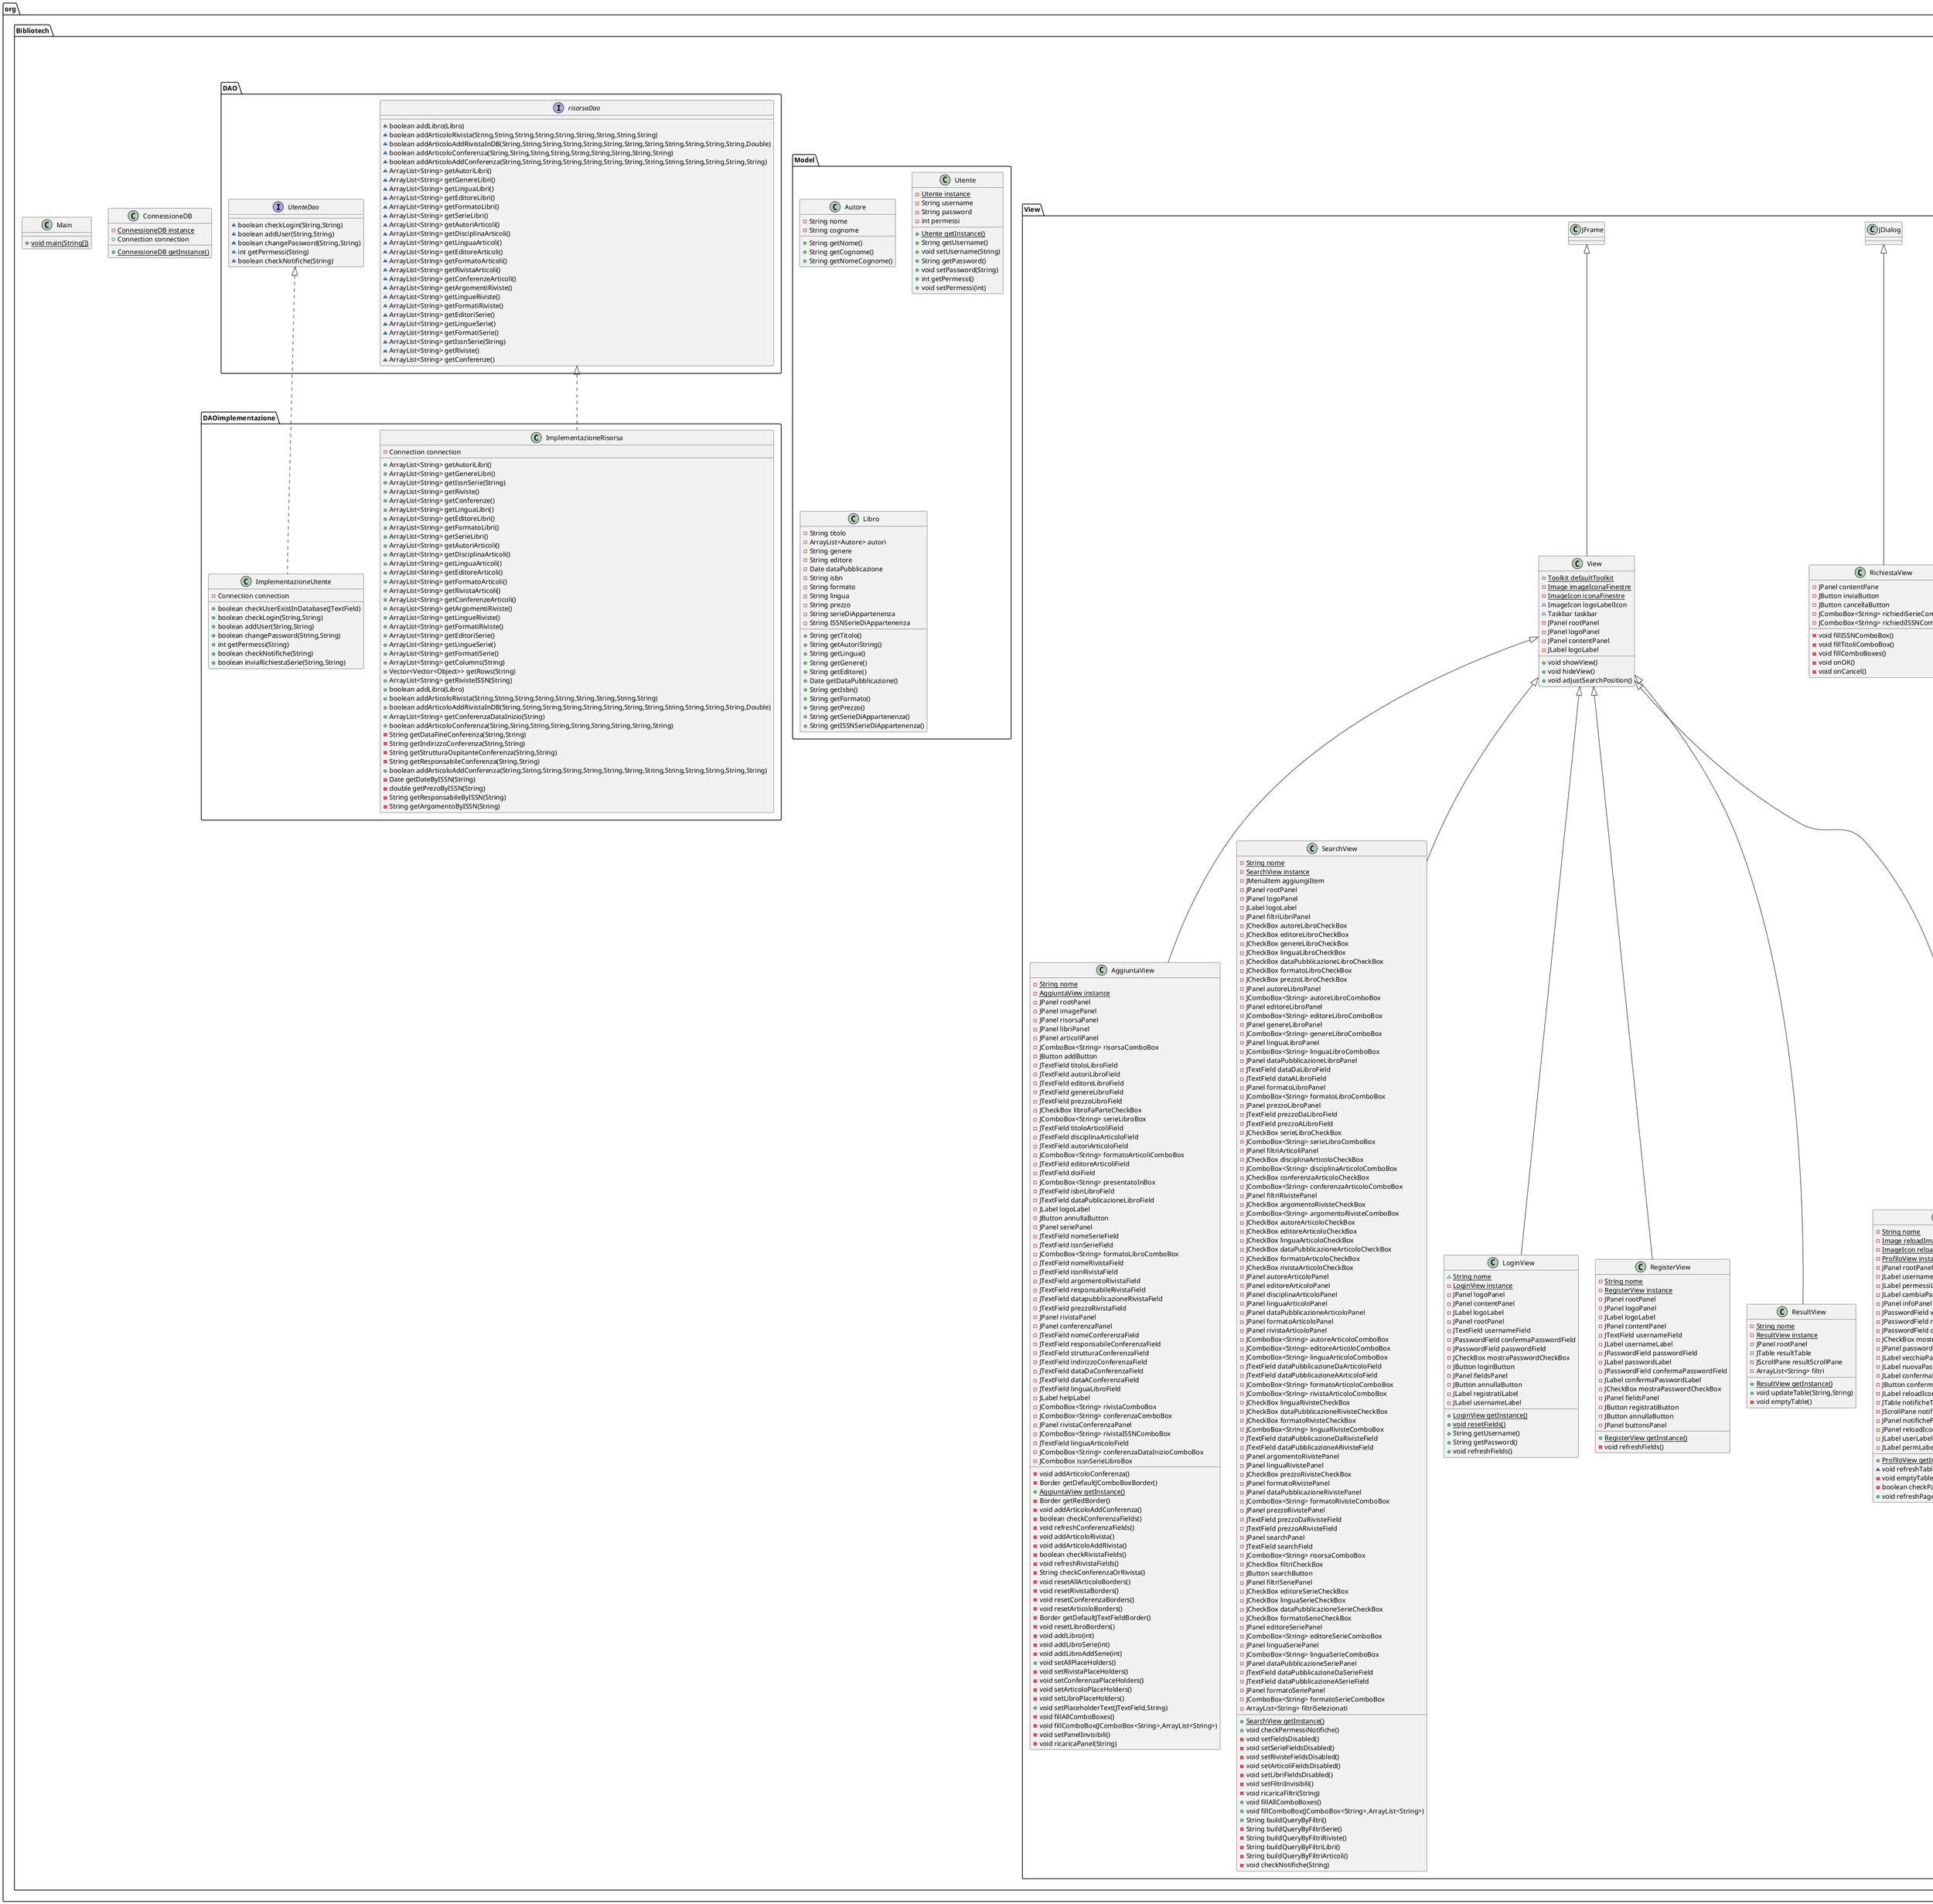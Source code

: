 @startuml
class org.Bibliotech.ConnessioneDB {
- {static} ConnessioneDB instance
+ Connection connection
+ {static} ConnessioneDB getInstance()
}
class org.Bibliotech.Controller.Controller {
- {static} Controller instance
+ {static} Controller getInstance()
+ void switchView(View,View)
}
class org.Bibliotech.Controller.UtenteController {
- {static} UtenteController instance
- ImplementazioneUtente utente
+ {static} UtenteController getInstance()
+ void registraUtente(String,String)
+ boolean loginUtente(String,String)
+ boolean checkUserExistInDatabase(JTextField)
+ boolean cambiaPassword(String,String,String)
+ int getPermessi(String)
+ boolean checkNotifiche(String)
+ boolean inviaRichiestaSerie(String,String)
}
class org.Bibliotech.Controller.LoginController {
- {static} LoginController instance
+ {static} LoginController getInstance()
+ void login(JTextField,JPasswordField)
- void changeLoginFieldsColor(JTextField,JPasswordField)
+ void logout()
}
class org.Bibliotech.View.AggiuntaView {
- {static} String nome
- {static} AggiuntaView instance
- JPanel rootPanel
- JPanel imagePanel
- JPanel risorsaPanel
- JPanel libriPanel
- JPanel articoliPanel
- JComboBox<String> risorsaComboBox
- JButton addButton
- JTextField titoloLibroField
- JTextField autoriLibroField
- JTextField editoreLibroField
- JTextField genereLibroField
- JTextField prezzoLibroField
- JCheckBox libroFaParteCheckBox
- JComboBox<String> serieLibroBox
- JTextField titoloArticoliField
- JTextField disciplinaArticoloField
- JTextField autoriArticoloField
- JComboBox<String> formatoArticoliComboBox
- JTextField editoreArticoliField
- JTextField doiField
- JComboBox<String> presentatoInBox
- JTextField isbnLibroField
- JTextField dataPublicazioneLibroField
- JLabel logoLabel
- JButton annullaButton
- JPanel seriePanel
- JTextField nomeSerieField
- JTextField issnSerieField
- JComboBox<String> formatoLibroComboBox
- JTextField nomeRivistaField
- JTextField issnRivistaField
- JTextField argomentoRivistaField
- JTextField responsabileRivistaField
- JTextField datapubblicazioneRivistaField
- JTextField prezzoRivistaField
- JPanel rivistaPanel
- JPanel conferenzaPanel
- JTextField nomeConferenzaField
- JTextField responsabileConferenzaField
- JTextField strutturaConferenzaField
- JTextField indirizzoConferenzaField
- JTextField dataDaConferenzaField
- JTextField dataAConferenzaField
- JTextField linguaLibroField
- JLabel helpLabel
- JComboBox<String> rivistaComboBox
- JComboBox<String> conferenzaComboBox
- JPanel rivistaConferenzaPanel
- JComboBox<String> rivistaISSNComboBox
- JTextField linguaArticoloField
- JComboBox<String> conferenzaDataInizioComboBox
- JComboBox issnSerieLibroBox
- void addArticoloConferenza()
- Border getDefaultJComboBoxBorder()
+ {static} AggiuntaView getInstance()
- Border getRedBorder()
- void addArticoloAddConferenza()
- boolean checkConferenzaFields()
- void refreshConferenzaFields()
- void addArticoloRivista()
- void addArticoloAddRivista()
- boolean checkRivistaFields()
- void refreshRivistaFields()
- String checkConferenzaOrRivista()
- void resetAllArticoloBorders()
- void resetRivistaBorders()
- void resetConferenzaBorders()
- void resetArticoloBorders()
- Border getDefaultJTextFieldBorder()
- void resetLibroBorders()
- void addLibro(int)
- void addLibroSerie(int)
- void addLibroAddSerie(int)
+ void setAllPlaceHolders()
- void setRivistaPlaceHolders()
- void setConferenzaPlaceHolders()
- void setArticoloPlaceHolders()
- void setLibroPlaceHolders()
+ void setPlaceholderText(JTextField,String)
- void fillAllComboBoxes()
- void fillComboBox(JComboBox<String>,ArrayList<String>)
- void setPanelInvisibili()
- void ricaricaPanel(String)
}
class org.Bibliotech.Model.Autore {
- String nome
- String cognome
+ String getNome()
+ String getCognome()
+ String getNomeCognome()
}
class org.Bibliotech.View.SearchView {
- {static} String nome
- {static} SearchView instance
- JMenuItem aggiungiItem
- JPanel rootPanel
- JPanel logoPanel
- JLabel logoLabel
- JPanel filtriLibriPanel
- JCheckBox autoreLibroCheckBox
- JCheckBox editoreLibroCheckBox
- JCheckBox genereLibroCheckBox
- JCheckBox linguaLibroCheckBox
- JCheckBox dataPubblicazioneLibroCheckBox
- JCheckBox formatoLibroCheckBox
- JCheckBox prezzoLibroCheckBox
- JPanel autoreLibroPanel
- JComboBox<String> autoreLibroComboBox
- JPanel editoreLibroPanel
- JComboBox<String> editoreLibroComboBox
- JPanel genereLibroPanel
- JComboBox<String> genereLibroComboBox
- JPanel linguaLibroPanel
- JComboBox<String> linguaLibroComboBox
- JPanel dataPubblicazioneLibroPanel
- JTextField dataDaLibroField
- JTextField dataALibroField
- JPanel formatoLibroPanel
- JComboBox<String> formatoLibroComboBox
- JPanel prezzoLibroPanel
- JTextField prezzoDaLibroField
- JTextField prezzoALibroField
- JCheckBox serieLibroCheckBox
- JComboBox<String> serieLibroComboBox
- JPanel filtriArticoliPanel
- JCheckBox disciplinaArticoloCheckBox
- JComboBox<String> disciplinaArticoloComboBox
- JCheckBox conferenzaArticoloCheckBox
- JComboBox<String> conferenzaArticoloComboBox
- JPanel filtriRivistePanel
- JCheckBox argomentoRivisteCheckBox
- JComboBox<String> argomentoRivisteComboBox
- JCheckBox autoreArticoloCheckBox
- JCheckBox editoreArticoloCheckBox
- JCheckBox linguaArticoloCheckBox
- JCheckBox dataPubblicazioneArticoloCheckBox
- JCheckBox formatoArticoloCheckBox
- JCheckBox rivistaArticoloCheckBox
- JPanel autoreArticoloPanel
- JPanel editoreArticoloPanel
- JPanel disciplinaArticoloPanel
- JPanel linguaArticoloPanel
- JPanel dataPubblicazioneArticoloPanel
- JPanel formatoArticoloPanel
- JPanel rivistaArticoloPanel
- JComboBox<String> autoreArticoloComboBox
- JComboBox<String> editoreArticoloComboBox
- JComboBox<String> linguaArticoloComboBox
- JTextField dataPubblicazioneDaArticoloField
- JTextField dataPubblicazioneAArticoloField
- JComboBox<String> formatoArticoloComboBox
- JComboBox<String> rivistaArticoloComboBox
- JCheckBox linguaRivisteCheckBox
- JCheckBox dataPubblicazioneRivisteCheckBox
- JCheckBox formatoRivisteCheckBox
- JComboBox<String> linguaRivisteComboBox
- JTextField dataPubblicazioneDaRivisteField
- JTextField dataPubblicazioneARivisteField
- JPanel argomentoRivistePanel
- JPanel linguaRivistePanel
- JCheckBox prezzoRivisteCheckBox
- JPanel formatoRivistePanel
- JPanel dataPubblicazioneRivistePanel
- JComboBox<String> formatoRivisteComboBox
- JPanel prezzoRivistePanel
- JTextField prezzoDaRivisteField
- JTextField prezzoARivisteField
- JPanel searchPanel
- JTextField searchField
- JComboBox<String> risorsaComboBox
- JCheckBox filtriCheckBox
- JButton searchButton
- JPanel filtriSeriePanel
- JCheckBox editoreSerieCheckBox
- JCheckBox linguaSerieCheckBox
- JCheckBox dataPubblicazioneSerieCheckBox
- JCheckBox formatoSerieCheckBox
- JPanel editoreSeriePanel
- JComboBox<String> editoreSerieComboBox
- JPanel linguaSeriePanel
- JComboBox<String> linguaSerieComboBox
- JPanel dataPubblicazioneSeriePanel
- JTextField dataPubblicazioneDaSerieField
- JTextField dataPubblicazioneASerieField
- JPanel formatoSeriePanel
- JComboBox<String> formatoSerieComboBox
- ArrayList<String> filtriSelezionati
+ {static} SearchView getInstance()
+ void checkPermessiNotifiche()
- void setFieldsDisabled()
- void setSerieFieldsDisabled()
- void setRivisteFieldsDisabled()
- void setArticoliFieldsDisabled()
- void setLibriFieldsDisabled()
- void setFiltriInvisibili()
- void ricaricaFiltri(String)
+ void fillAllComboBoxes()
+ void fillComboBox(JComboBox<String>,ArrayList<String>)
+ String buildQueryByFiltri()
- String buildQueryByFiltriSerie()
- String buildQueryByFiltriRiviste()
- String buildQueryByFiltriLibri()
- String buildQueryByFiltriArticoli()
- void checkNotifiche(String)
}
class org.Bibliotech.DAOimplementazione.ImplementazioneRisorsa {
- Connection connection
+ ArrayList<String> getAutoriLibri()
+ ArrayList<String> getGenereLibri()
+ ArrayList<String> getIssnSerie(String)
+ ArrayList<String> getRiviste()
+ ArrayList<String> getConferenze()
+ ArrayList<String> getLinguaLibri()
+ ArrayList<String> getEditoreLibri()
+ ArrayList<String> getFormatoLibri()
+ ArrayList<String> getSerieLibri()
+ ArrayList<String> getAutoriArticoli()
+ ArrayList<String> getDisciplinaArticoli()
+ ArrayList<String> getLinguaArticoli()
+ ArrayList<String> getEditoreArticoli()
+ ArrayList<String> getFormatoArticoli()
+ ArrayList<String> getRivistaArticoli()
+ ArrayList<String> getConferenzeArticoli()
+ ArrayList<String> getArgomentiRiviste()
+ ArrayList<String> getLingueRiviste()
+ ArrayList<String> getFormatiRiviste()
+ ArrayList<String> getEditoriSerie()
+ ArrayList<String> getLingueSerie()
+ ArrayList<String> getFormatiSerie()
+ ArrayList<String> getColumns(String)
+ Vector<Vector<Object>> getRows(String)
+ ArrayList<String> getRivisteISSN(String)
+ boolean addLibro(Libro)
+ boolean addArticoloRivista(String,String,String,String,String,String,String,String,String)
+ boolean addArticoloAddRivistaInDB(String,String,String,String,String,String,String,String,String,String,String,String,Double)
+ ArrayList<String> getConferenzaDataInizio(String)
+ boolean addArticoloConferenza(String,String,String,String,String,String,String,String,String)
- String getDataFineConferenza(String,String)
- String getIndirizzoConferenza(String,String)
- String getStrutturaOspitanteConferenza(String,String)
- String getResponsabileConferenza(String,String)
+ boolean addArticoloAddConferenza(String,String,String,String,String,String,String,String,String,String,String,String,String)
- Date getDateByISSN(String)
- double getPrezoByISSN(String)
- String getResponsabileByISSN(String)
- String getArgomentoByISSN(String)
}
interface org.Bibliotech.DAO.UtenteDao {
~ boolean checkLogin(String,String)
~ boolean addUser(String,String)
~ boolean changePassword(String,String)
~ int getPermessi(String)
~ boolean checkNotifiche(String)
}
class org.Bibliotech.Model.Utente {
- {static} Utente instance
- String username
- String password
- int permessi
+ {static} Utente getInstance()
+ String getUsername()
+ void setUsername(String)
+ String getPassword()
+ void setPassword(String)
+ int getPermessi()
+ void setPermessi(int)
}
class org.Bibliotech.View.LoginView {
~ {static} String nome
- {static} LoginView instance
- JPanel logoPanel
- JPanel contentPanel
- JLabel logoLabel
- JPanel rootPanel
- JTextField usernameField
- JPasswordField confermaPasswordField
- JPasswordField passwordField
- JCheckBox mostraPasswordCheckBox
- JButton loginButton
- JPanel fieldsPanel
- JButton annullaButton
- JLabel registratiLabel
- JLabel usernameLabel
+ {static} LoginView getInstance()
+ {static} void resetFields()
+ String getUsername()
+ String getPassword()
+ void refreshFields()
}
class org.Bibliotech.View.RichiestaView {
- JPanel contentPane
- JButton inviaButton
- JButton cancellaButton
- JComboBox<String> richiediSerieComboBox
- JComboBox<String> richiediISSNComboBox
- void fillISSNComboBox()
- void fillTitoliComboBox()
- void fillComboBoxes()
- void onOK()
- void onCancel()
}
class org.Bibliotech.Controller.RegisterController {
+ {static} RegisterController instance
+ {static} RegisterController getInstance()
+ boolean register(JTextField,JPasswordField,JPasswordField)
- boolean checkRegisterPasswordMatch(JPasswordField,JPasswordField)
- boolean checkRegisterFields(JTextField,JPasswordField,JPasswordField)
}
class org.Bibliotech.View.View {
~ {static} Toolkit defaultToolkit
- {static} Image imageIconaFinestre
- {static} ImageIcon iconaFinestre
~ ImageIcon logoLabelIcon
~ Taskbar taskbar
- JPanel rootPanel
- JPanel logoPanel
- JPanel contentPanel
- JLabel logoLabel
+ void showView()
+ void hideView()
+ void adjustSearchPosition()
}
class org.Bibliotech.Controller.RisorsaController {
- {static} RisorsaController instance
~ ImplementazioneRisorsa filtri
+ {static} RisorsaController getInstance()
+ ArrayList<String> leggiAutoriLibri()
+ ArrayList<String> leggiGeneriLibri()
+ ArrayList<String> leggiEditoriLibri()
+ ArrayList<String> leggiFormatiLibri()
+ ArrayList<String> leggiLingueLibri()
+ ArrayList<String> leggiSerieLibri()
+ ArrayList<String> leggiAutoriArticoli()
+ ArrayList<String> leggiDisciplineArticoli()
+ ArrayList<String> leggiEditoriArticoli()
+ ArrayList<String> leggiFormatiArticoli()
+ ArrayList<String> leggiLingueArticoli()
+ ArrayList<String> leggiRivisteArticoli()
+ ArrayList<String> leggiConferenzeArticoli()
+ ArrayList<String> leggiArgomentiRiviste()
+ ArrayList<String> leggiLingueRiviste()
+ ArrayList<String> leggiFormatiRiviste()
+ ArrayList<String> leggiEditoriSerie()
+ ArrayList<String> leggiLingueSerie()
+ ArrayList<String> leggiFormatiSerie()
+ ArrayList<String> getIssnSerie(String)
+ ArrayList<String> getColumns(String)
+ Vector<Vector<Object>> getRows(String)
+ ArrayList<String> leggiRiviste()
+ ArrayList<String> leggiRivisteISSN(String)
+ ArrayList<String> leggiConferenze()
+ boolean addArticoloAddRivistaInDB(String,String,String,String,String,String,String,String,String,String,String,String,Double)
+ boolean addArticoloRivista(String,String,String,String,String,String,String,String,String)
+ boolean addArticoloAddConferenza(String,String,String,String,String,String,String,String,String,String,String,String,String)
+ boolean addArticoloConferenza(String,String,String,String,String,String,String,String,String)
+ ArrayList<String> getConferenzaDataInizio(String)
+ void addLibroInDB(String,String,String,String,String,String,String,String,String,String,String)
- ArrayList<Autore> autoriStringToArrayList(String,int)
}
class org.Bibliotech.Main {
+ {static} void main(String[])
}
class org.Bibliotech.View.RegisterView {
- {static} String nome
- {static} RegisterView instance
- JPanel rootPanel
- JPanel logoPanel
- JLabel logoLabel
- JPanel contentPanel
- JTextField usernameField
- JLabel usernameLabel
- JPasswordField passwordField
- JLabel passwordLabel
- JPasswordField confermaPasswordField
- JLabel confermaPasswordLabel
- JCheckBox mostraPasswordCheckBox
- JPanel fieldsPanel
- JButton registratiButton
- JButton annullaButton
- JPanel buttonsPanel
+ {static} RegisterView getInstance()
- void refreshFields()
}
class org.Bibliotech.Model.Libro {
- String titolo
- ArrayList<Autore> autori
- String genere
- String editore
- Date dataPubblicazione
- String isbn
- String formato
- String lingua
- String prezzo
- String serieDiAppartenenza
- String ISSNSerieDiAppartenenza
+ String getTitolo()
+ String getAutoriString()
+ String getLingua()
+ String getGenere()
+ String getEditore()
+ Date getDataPubblicazione()
+ String getIsbn()
+ String getFormato()
+ String getPrezzo()
+ String getSerieDiAppartenenza()
+ String getISSNSerieDiAppartenenza()
}
class org.Bibliotech.DAOimplementazione.ImplementazioneUtente {
- Connection connection
+ boolean checkUserExistInDatabase(JTextField)
+ boolean checkLogin(String,String)
+ boolean addUser(String,String)
+ boolean changePassword(String,String)
+ int getPermessi(String)
+ boolean checkNotifiche(String)
+ boolean inviaRichiestaSerie(String,String)
}
interface org.Bibliotech.DAO.risorsaDao {
~ boolean addLibro(Libro)
~ boolean addArticoloRivista(String,String,String,String,String,String,String,String,String)
~ boolean addArticoloAddRivistaInDB(String,String,String,String,String,String,String,String,String,String,String,String,Double)
~ boolean addArticoloConferenza(String,String,String,String,String,String,String,String,String)
~ boolean addArticoloAddConferenza(String,String,String,String,String,String,String,String,String,String,String,String,String)
~ ArrayList<String> getAutoriLibri()
~ ArrayList<String> getGenereLibri()
~ ArrayList<String> getLinguaLibri()
~ ArrayList<String> getEditoreLibri()
~ ArrayList<String> getFormatoLibri()
~ ArrayList<String> getSerieLibri()
~ ArrayList<String> getAutoriArticoli()
~ ArrayList<String> getDisciplinaArticoli()
~ ArrayList<String> getLinguaArticoli()
~ ArrayList<String> getEditoreArticoli()
~ ArrayList<String> getFormatoArticoli()
~ ArrayList<String> getRivistaArticoli()
~ ArrayList<String> getConferenzeArticoli()
~ ArrayList<String> getArgomentiRiviste()
~ ArrayList<String> getLingueRiviste()
~ ArrayList<String> getFormatiRiviste()
~ ArrayList<String> getEditoriSerie()
~ ArrayList<String> getLingueSerie()
~ ArrayList<String> getFormatiSerie()
~ ArrayList<String> getIssnSerie(String)
~ ArrayList<String> getRiviste()
~ ArrayList<String> getConferenze()
}
class org.Bibliotech.View.ResultView {
- {static} String nome
- {static} ResultView instance
- JPanel rootPanel
- JTable resultTable
- JScrollPane resultScrollPane
- ArrayList<String> filtri
+ {static} ResultView getInstance()
+ void updateTable(String,String)
- void emptyTable()
}
class org.Bibliotech.View.ProfiloView {
- {static} String nome
- {static} Image reloadImage
- {static} ImageIcon reloadIconImageIcon
- {static} ProfiloView instance
- JPanel rootPanel
- JLabel usernameLabel
- JLabel permessiLabel
- JLabel cambiaPasswordLabel
- JPanel infoPanel
- JPasswordField vecchiaPasswordField
- JPasswordField nuovaPasswordField
- JPasswordField confermaPasswordField
- JCheckBox mostraPasswordCheckBox
- JPanel passwordPanel
- JLabel vecchiaPasswordLabel
- JLabel nuovaPasswordLabel
- JLabel confermaPassordLabel
- JButton confermaButton
- JLabel reloadIcon
- JTable notificheTable
- JScrollPane notificheScrollPanel
- JPanel notifichePanel
- JPanel reloadIconPanel
- JLabel userLabel
- JLabel permLabel
+ {static} ProfiloView getInstance()
~ void refreshTable()
- void emptyTable()
- boolean checkPasswordFields(String,String,String)
+ void refreshPage()
}


org.Bibliotech.Controller.Controller <|-- org.Bibliotech.Controller.LoginController
org.Bibliotech.View.View <|-- org.Bibliotech.View.AggiuntaView
org.Bibliotech.View.View <|-- org.Bibliotech.View.SearchView
org.Bibliotech.DAO.risorsaDao <|.. org.Bibliotech.DAOimplementazione.ImplementazioneRisorsa
org.Bibliotech.View.View <|-- org.Bibliotech.View.LoginView
org.Bibliotech.View.JDialog <|-- org.Bibliotech.View.RichiestaView
org.Bibliotech.Controller.Controller <|-- org.Bibliotech.Controller.RegisterController
org.Bibliotech.View.JFrame <|-- org.Bibliotech.View.View
org.Bibliotech.View.View <|-- org.Bibliotech.View.RegisterView
org.Bibliotech.DAO.UtenteDao <|.. org.Bibliotech.DAOimplementazione.ImplementazioneUtente
org.Bibliotech.View.View <|-- org.Bibliotech.View.ResultView
org.Bibliotech.View.View <|-- org.Bibliotech.View.ProfiloView
@enduml